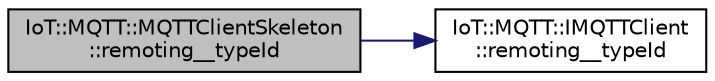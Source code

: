 digraph "IoT::MQTT::MQTTClientSkeleton::remoting__typeId"
{
 // LATEX_PDF_SIZE
  edge [fontname="Helvetica",fontsize="10",labelfontname="Helvetica",labelfontsize="10"];
  node [fontname="Helvetica",fontsize="10",shape=record];
  rankdir="LR";
  Node1 [label="IoT::MQTT::MQTTClientSkeleton\l::remoting__typeId",height=0.2,width=0.4,color="black", fillcolor="grey75", style="filled", fontcolor="black",tooltip="Destroys a MQTTClientSkeleton."];
  Node1 -> Node2 [color="midnightblue",fontsize="10",style="solid"];
  Node2 [label="IoT::MQTT::IMQTTClient\l::remoting__typeId",height=0.2,width=0.4,color="black", fillcolor="white", style="filled",URL="$classIoT_1_1MQTT_1_1IMQTTClient.html#acb2f8b47305f6fac35b0c19a1ee3f658",tooltip=" "];
}
